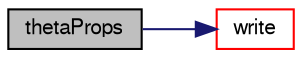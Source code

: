 digraph "thetaProps"
{
  bgcolor="transparent";
  edge [fontname="FreeSans",fontsize="10",labelfontname="FreeSans",labelfontsize="10"];
  node [fontname="FreeSans",fontsize="10",shape=record];
  rankdir="LR";
  Node126 [label="thetaProps",height=0.2,width=0.4,color="black", fillcolor="grey75", style="filled", fontcolor="black"];
  Node126 -> Node127 [color="midnightblue",fontsize="10",style="solid",fontname="FreeSans"];
  Node127 [label="write",height=0.2,width=0.4,color="red",URL="$a30530.html#a293fdfec8bdfbd5c3913ab4c9f3454ff",tooltip="Write. "];
}
